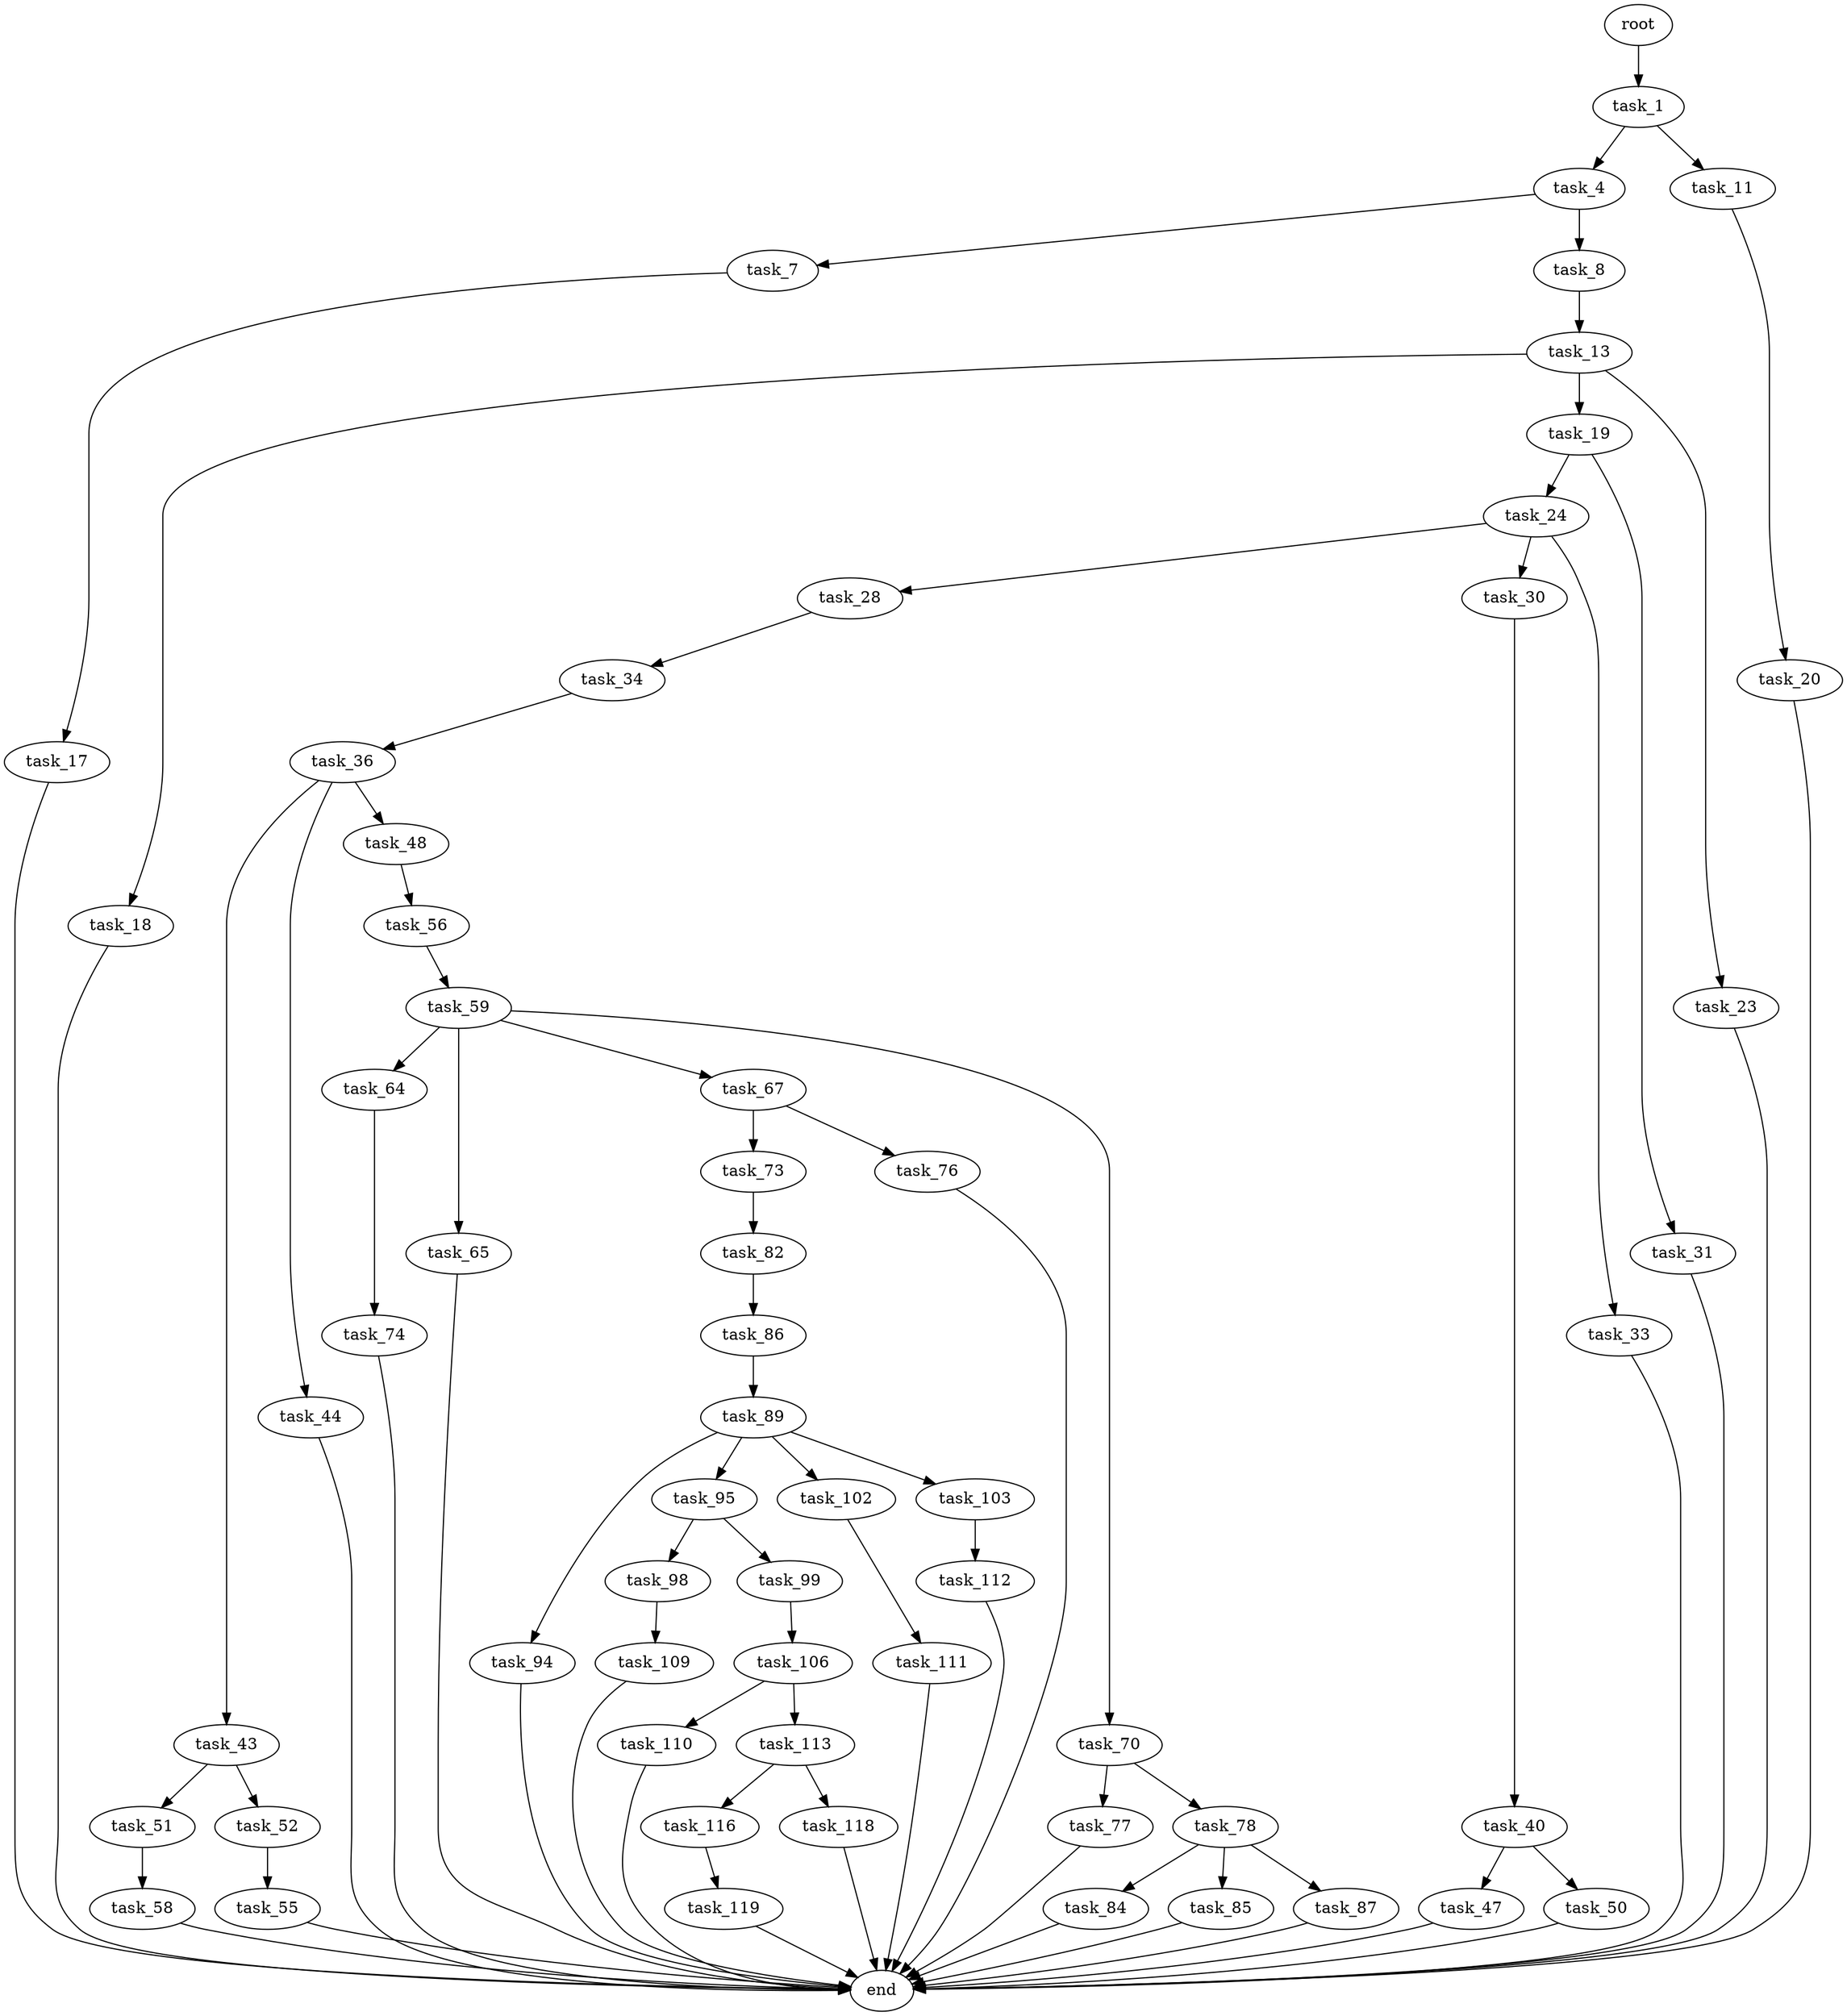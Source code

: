 digraph G {
  root [size="0.000000"];
  task_1 [size="154248015995.000000"];
  task_4 [size="131011864224.000000"];
  task_11 [size="8589934592.000000"];
  task_7 [size="3407288206.000000"];
  task_8 [size="195254362139.000000"];
  task_17 [size="368293445632.000000"];
  task_13 [size="549755813888.000000"];
  task_20 [size="48892290483.000000"];
  task_18 [size="652537572.000000"];
  task_19 [size="8589934592.000000"];
  task_23 [size="33247518552.000000"];
  end [size="0.000000"];
  task_24 [size="368293445632.000000"];
  task_31 [size="782757789696.000000"];
  task_28 [size="28258052356.000000"];
  task_30 [size="549755813888.000000"];
  task_33 [size="1000608133904.000000"];
  task_34 [size="651066910752.000000"];
  task_40 [size="784884806.000000"];
  task_36 [size="524250981786.000000"];
  task_43 [size="1582016781.000000"];
  task_44 [size="10112357059.000000"];
  task_48 [size="8589934592.000000"];
  task_47 [size="19116894456.000000"];
  task_50 [size="274348024630.000000"];
  task_51 [size="28991029248.000000"];
  task_52 [size="15071837531.000000"];
  task_56 [size="98792085637.000000"];
  task_58 [size="195033834124.000000"];
  task_55 [size="134217728000.000000"];
  task_59 [size="5716660254.000000"];
  task_64 [size="28903756568.000000"];
  task_65 [size="12630164352.000000"];
  task_67 [size="23359541249.000000"];
  task_70 [size="368293445632.000000"];
  task_74 [size="32854182790.000000"];
  task_73 [size="862160518054.000000"];
  task_76 [size="737806168.000000"];
  task_77 [size="1957769984.000000"];
  task_78 [size="134217728000.000000"];
  task_82 [size="621005740423.000000"];
  task_84 [size="4193506033.000000"];
  task_85 [size="749849941308.000000"];
  task_87 [size="15032390412.000000"];
  task_86 [size="782757789696.000000"];
  task_89 [size="101335442659.000000"];
  task_94 [size="75160354692.000000"];
  task_95 [size="231928233984.000000"];
  task_102 [size="4083677916.000000"];
  task_103 [size="205004441903.000000"];
  task_98 [size="17022612968.000000"];
  task_99 [size="365030724708.000000"];
  task_109 [size="39426656412.000000"];
  task_106 [size="24925319534.000000"];
  task_111 [size="1073741824000.000000"];
  task_112 [size="8058235718.000000"];
  task_110 [size="134217728000.000000"];
  task_113 [size="8589934592.000000"];
  task_116 [size="31122574750.000000"];
  task_118 [size="14154706230.000000"];
  task_119 [size="28991029248.000000"];

  root -> task_1 [size="1.000000"];
  task_1 -> task_4 [size="209715200.000000"];
  task_1 -> task_11 [size="209715200.000000"];
  task_4 -> task_7 [size="134217728.000000"];
  task_4 -> task_8 [size="134217728.000000"];
  task_11 -> task_20 [size="33554432.000000"];
  task_7 -> task_17 [size="209715200.000000"];
  task_8 -> task_13 [size="209715200.000000"];
  task_17 -> end [size="1.000000"];
  task_13 -> task_18 [size="536870912.000000"];
  task_13 -> task_19 [size="536870912.000000"];
  task_13 -> task_23 [size="536870912.000000"];
  task_20 -> end [size="1.000000"];
  task_18 -> end [size="1.000000"];
  task_19 -> task_24 [size="33554432.000000"];
  task_19 -> task_31 [size="33554432.000000"];
  task_23 -> end [size="1.000000"];
  task_24 -> task_28 [size="411041792.000000"];
  task_24 -> task_30 [size="411041792.000000"];
  task_24 -> task_33 [size="411041792.000000"];
  task_31 -> end [size="1.000000"];
  task_28 -> task_34 [size="75497472.000000"];
  task_30 -> task_40 [size="536870912.000000"];
  task_33 -> end [size="1.000000"];
  task_34 -> task_36 [size="411041792.000000"];
  task_40 -> task_47 [size="75497472.000000"];
  task_40 -> task_50 [size="75497472.000000"];
  task_36 -> task_43 [size="411041792.000000"];
  task_36 -> task_44 [size="411041792.000000"];
  task_36 -> task_48 [size="411041792.000000"];
  task_43 -> task_51 [size="33554432.000000"];
  task_43 -> task_52 [size="33554432.000000"];
  task_44 -> end [size="1.000000"];
  task_48 -> task_56 [size="33554432.000000"];
  task_47 -> end [size="1.000000"];
  task_50 -> end [size="1.000000"];
  task_51 -> task_58 [size="75497472.000000"];
  task_52 -> task_55 [size="411041792.000000"];
  task_56 -> task_59 [size="75497472.000000"];
  task_58 -> end [size="1.000000"];
  task_55 -> end [size="1.000000"];
  task_59 -> task_64 [size="134217728.000000"];
  task_59 -> task_65 [size="134217728.000000"];
  task_59 -> task_67 [size="134217728.000000"];
  task_59 -> task_70 [size="134217728.000000"];
  task_64 -> task_74 [size="679477248.000000"];
  task_65 -> end [size="1.000000"];
  task_67 -> task_73 [size="33554432.000000"];
  task_67 -> task_76 [size="33554432.000000"];
  task_70 -> task_77 [size="411041792.000000"];
  task_70 -> task_78 [size="411041792.000000"];
  task_74 -> end [size="1.000000"];
  task_73 -> task_82 [size="679477248.000000"];
  task_76 -> end [size="1.000000"];
  task_77 -> end [size="1.000000"];
  task_78 -> task_84 [size="209715200.000000"];
  task_78 -> task_85 [size="209715200.000000"];
  task_78 -> task_87 [size="209715200.000000"];
  task_82 -> task_86 [size="411041792.000000"];
  task_84 -> end [size="1.000000"];
  task_85 -> end [size="1.000000"];
  task_87 -> end [size="1.000000"];
  task_86 -> task_89 [size="679477248.000000"];
  task_89 -> task_94 [size="411041792.000000"];
  task_89 -> task_95 [size="411041792.000000"];
  task_89 -> task_102 [size="411041792.000000"];
  task_89 -> task_103 [size="411041792.000000"];
  task_94 -> end [size="1.000000"];
  task_95 -> task_98 [size="301989888.000000"];
  task_95 -> task_99 [size="301989888.000000"];
  task_102 -> task_111 [size="75497472.000000"];
  task_103 -> task_112 [size="209715200.000000"];
  task_98 -> task_109 [size="536870912.000000"];
  task_99 -> task_106 [size="536870912.000000"];
  task_109 -> end [size="1.000000"];
  task_106 -> task_110 [size="411041792.000000"];
  task_106 -> task_113 [size="411041792.000000"];
  task_111 -> end [size="1.000000"];
  task_112 -> end [size="1.000000"];
  task_110 -> end [size="1.000000"];
  task_113 -> task_116 [size="33554432.000000"];
  task_113 -> task_118 [size="33554432.000000"];
  task_116 -> task_119 [size="838860800.000000"];
  task_118 -> end [size="1.000000"];
  task_119 -> end [size="1.000000"];
}
